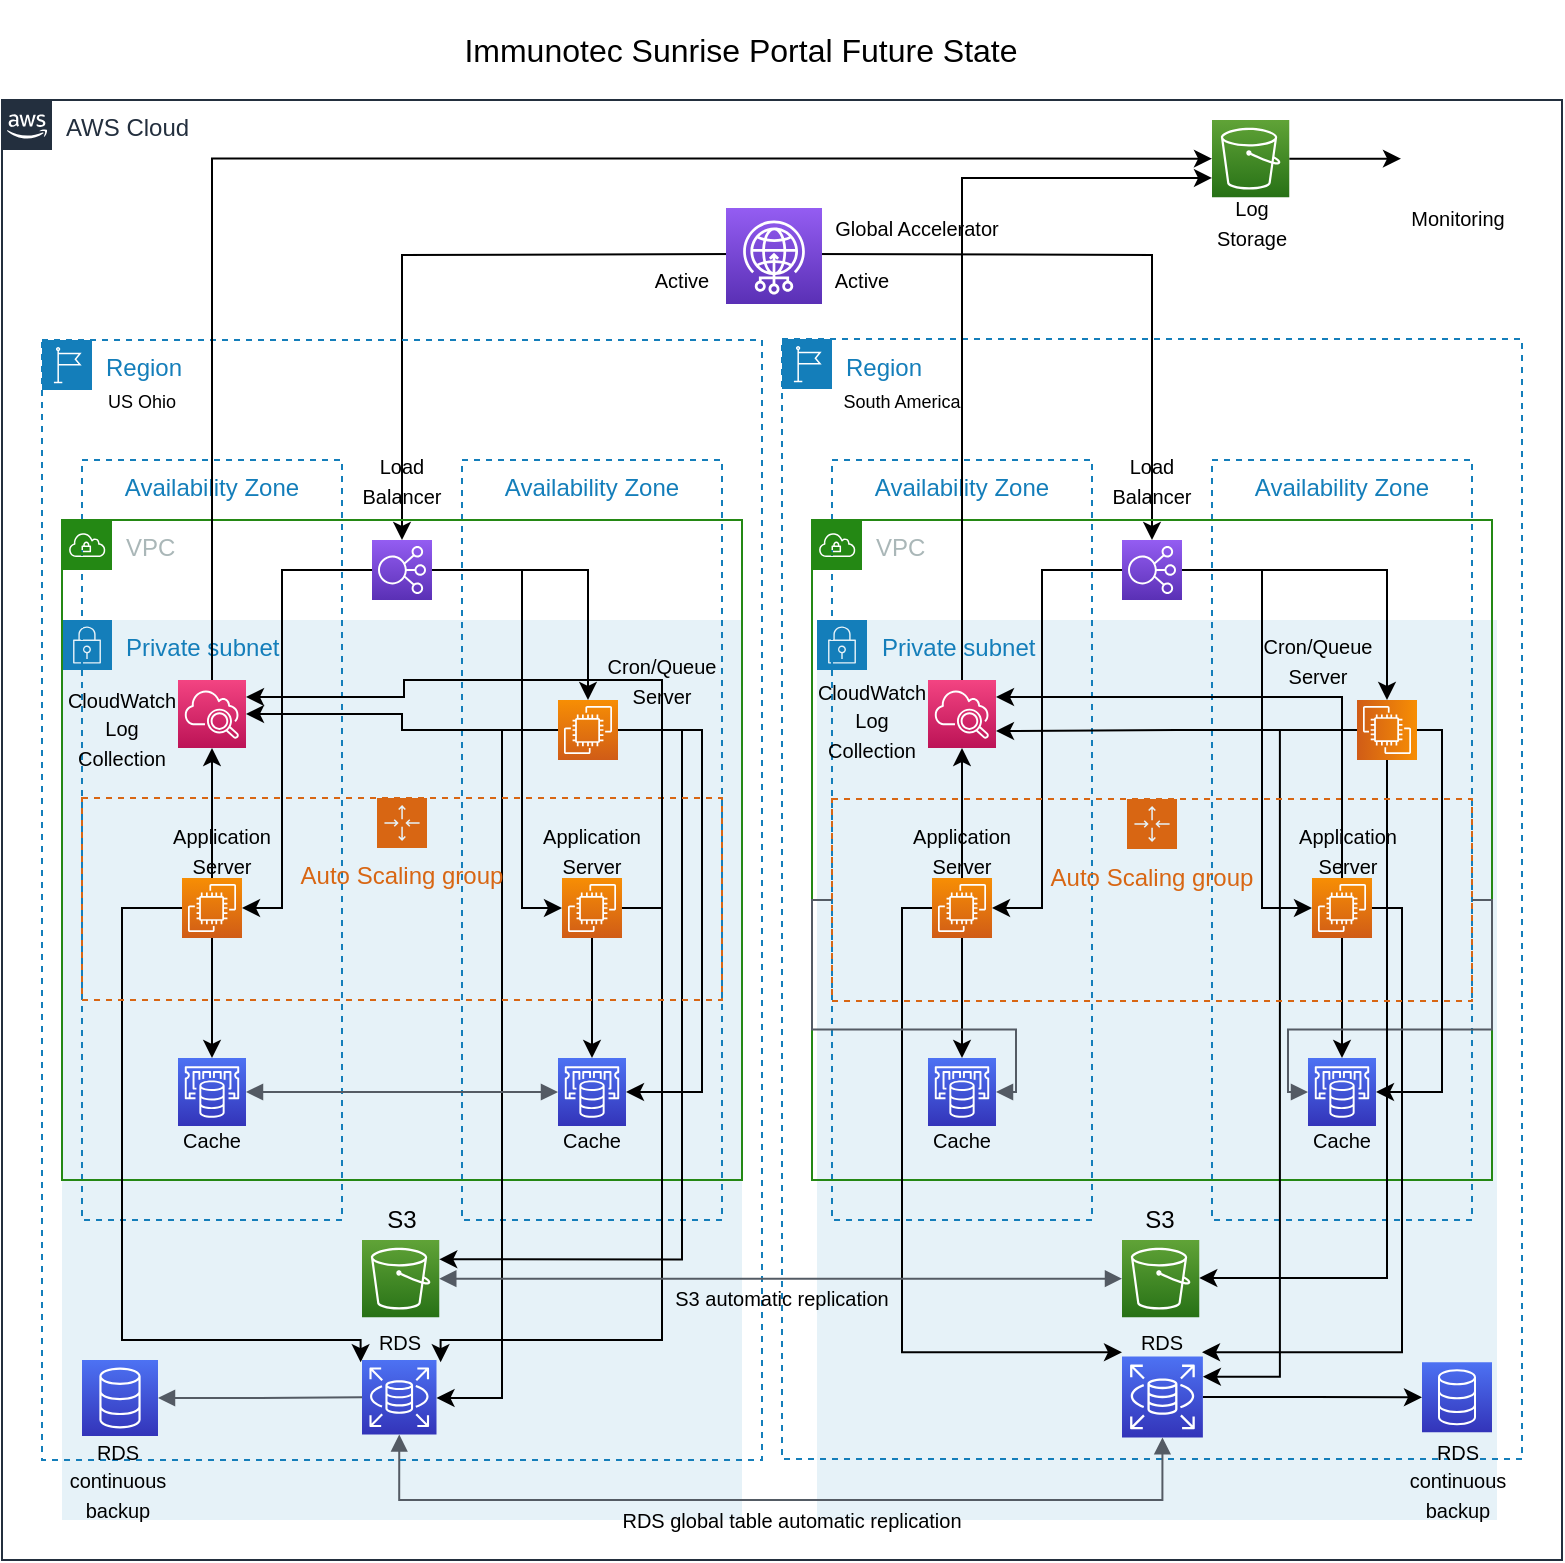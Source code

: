 <mxfile version="15.0.5" type="github">
  <diagram id="0lMpKW6lExl1kiAN6ab4" name="Page-1">
    <mxGraphModel dx="1088" dy="1745" grid="1" gridSize="10" guides="1" tooltips="1" connect="1" arrows="1" fold="1" page="1" pageScale="1" pageWidth="850" pageHeight="1100" math="0" shadow="0">
      <root>
        <mxCell id="0" />
        <mxCell id="1" parent="0" />
        <mxCell id="MDbZmY_eP8z4sH15JPfb-101" value="Private subnet" style="points=[[0,0],[0.25,0],[0.5,0],[0.75,0],[1,0],[1,0.25],[1,0.5],[1,0.75],[1,1],[0.75,1],[0.5,1],[0.25,1],[0,1],[0,0.75],[0,0.5],[0,0.25]];outlineConnect=0;gradientColor=none;html=1;whiteSpace=wrap;fontSize=12;fontStyle=0;shape=mxgraph.aws4.group;grIcon=mxgraph.aws4.group_security_group;grStroke=0;strokeColor=#147EBA;fillColor=#E6F2F8;verticalAlign=top;align=left;spacingLeft=30;fontColor=#147EBA;dashed=0;" vertex="1" parent="1">
          <mxGeometry x="447.5" y="290" width="340" height="450" as="geometry" />
        </mxCell>
        <mxCell id="MDbZmY_eP8z4sH15JPfb-100" value="Private subnet" style="points=[[0,0],[0.25,0],[0.5,0],[0.75,0],[1,0],[1,0.25],[1,0.5],[1,0.75],[1,1],[0.75,1],[0.5,1],[0.25,1],[0,1],[0,0.75],[0,0.5],[0,0.25]];outlineConnect=0;gradientColor=none;html=1;whiteSpace=wrap;fontSize=12;fontStyle=0;shape=mxgraph.aws4.group;grIcon=mxgraph.aws4.group_security_group;grStroke=0;strokeColor=#147EBA;fillColor=#E6F2F8;verticalAlign=top;align=left;spacingLeft=30;fontColor=#147EBA;dashed=0;" vertex="1" parent="1">
          <mxGeometry x="70" y="290" width="340" height="450" as="geometry" />
        </mxCell>
        <mxCell id="5LEhvXyDhk1l-74jcXIg-1" value="&lt;font style=&quot;font-size: 16px&quot;&gt;Immunotec Sunrise Portal Future State&lt;/font&gt;" style="text;html=1;strokeColor=none;fillColor=none;align=center;verticalAlign=middle;whiteSpace=wrap;rounded=0;" parent="1" vertex="1">
          <mxGeometry x="259.32" y="-20" width="301" height="50" as="geometry" />
        </mxCell>
        <mxCell id="5LEhvXyDhk1l-74jcXIg-2" value="AWS Cloud" style="points=[[0,0],[0.25,0],[0.5,0],[0.75,0],[1,0],[1,0.25],[1,0.5],[1,0.75],[1,1],[0.75,1],[0.5,1],[0.25,1],[0,1],[0,0.75],[0,0.5],[0,0.25]];outlineConnect=0;gradientColor=none;html=1;whiteSpace=wrap;fontSize=12;fontStyle=0;shape=mxgraph.aws4.group;grIcon=mxgraph.aws4.group_aws_cloud_alt;strokeColor=#232F3E;fillColor=none;verticalAlign=top;align=left;spacingLeft=30;fontColor=#232F3E;dashed=0;" parent="1" vertex="1">
          <mxGeometry x="40" y="30" width="780" height="730" as="geometry" />
        </mxCell>
        <mxCell id="MDbZmY_eP8z4sH15JPfb-77" style="edgeStyle=orthogonalEdgeStyle;rounded=0;orthogonalLoop=1;jettySize=auto;html=1;" edge="1" parent="1" target="MDbZmY_eP8z4sH15JPfb-14">
          <mxGeometry relative="1" as="geometry">
            <mxPoint x="408" y="107" as="sourcePoint" />
          </mxGeometry>
        </mxCell>
        <mxCell id="MDbZmY_eP8z4sH15JPfb-80" style="edgeStyle=orthogonalEdgeStyle;rounded=0;orthogonalLoop=1;jettySize=auto;html=1;" edge="1" parent="1" target="MDbZmY_eP8z4sH15JPfb-15">
          <mxGeometry relative="1" as="geometry">
            <mxPoint x="442" y="107" as="sourcePoint" />
          </mxGeometry>
        </mxCell>
        <mxCell id="5LEhvXyDhk1l-74jcXIg-5" value="Region" style="points=[[0,0],[0.25,0],[0.5,0],[0.75,0],[1,0],[1,0.25],[1,0.5],[1,0.75],[1,1],[0.75,1],[0.5,1],[0.25,1],[0,1],[0,0.75],[0,0.5],[0,0.25]];outlineConnect=0;gradientColor=none;html=1;whiteSpace=wrap;fontSize=12;fontStyle=0;shape=mxgraph.aws4.group;grIcon=mxgraph.aws4.group_region;strokeColor=#147EBA;fillColor=none;verticalAlign=top;align=left;spacingLeft=30;fontColor=#147EBA;dashed=1;" parent="1" vertex="1">
          <mxGeometry x="60" y="150" width="360" height="560" as="geometry" />
        </mxCell>
        <mxCell id="5LEhvXyDhk1l-74jcXIg-6" value="Region" style="points=[[0,0],[0.25,0],[0.5,0],[0.75,0],[1,0],[1,0.25],[1,0.5],[1,0.75],[1,1],[0.75,1],[0.5,1],[0.25,1],[0,1],[0,0.75],[0,0.5],[0,0.25]];outlineConnect=0;gradientColor=none;html=1;whiteSpace=wrap;fontSize=12;fontStyle=0;shape=mxgraph.aws4.group;grIcon=mxgraph.aws4.group_region;strokeColor=#147EBA;fillColor=none;verticalAlign=top;align=left;spacingLeft=30;fontColor=#147EBA;dashed=1;" parent="1" vertex="1">
          <mxGeometry x="430" y="149.5" width="370" height="560" as="geometry" />
        </mxCell>
        <mxCell id="5LEhvXyDhk1l-74jcXIg-7" value="&lt;font style=&quot;font-size: 9px&quot;&gt;US Ohio&lt;/font&gt;" style="text;html=1;strokeColor=none;fillColor=none;align=center;verticalAlign=middle;whiteSpace=wrap;rounded=0;" parent="1" vertex="1">
          <mxGeometry x="70" y="170" width="80" height="20" as="geometry" />
        </mxCell>
        <mxCell id="MDbZmY_eP8z4sH15JPfb-1" value="&lt;font style=&quot;font-size: 9px&quot;&gt;South America&lt;/font&gt;" style="text;html=1;strokeColor=none;fillColor=none;align=center;verticalAlign=middle;whiteSpace=wrap;rounded=0;" vertex="1" parent="1">
          <mxGeometry x="450" y="170" width="80" height="20" as="geometry" />
        </mxCell>
        <mxCell id="MDbZmY_eP8z4sH15JPfb-2" value="Availability Zone" style="fillColor=none;strokeColor=#147EBA;dashed=1;verticalAlign=top;fontStyle=0;fontColor=#147EBA;" vertex="1" parent="1">
          <mxGeometry x="80" y="210" width="130" height="380" as="geometry" />
        </mxCell>
        <mxCell id="MDbZmY_eP8z4sH15JPfb-3" value="Availability Zone" style="fillColor=none;strokeColor=#147EBA;dashed=1;verticalAlign=top;fontStyle=0;fontColor=#147EBA;" vertex="1" parent="1">
          <mxGeometry x="270" y="210" width="130" height="380" as="geometry" />
        </mxCell>
        <mxCell id="MDbZmY_eP8z4sH15JPfb-6" value="Availability Zone" style="fillColor=none;strokeColor=#147EBA;dashed=1;verticalAlign=top;fontStyle=0;fontColor=#147EBA;" vertex="1" parent="1">
          <mxGeometry x="455" y="210" width="130" height="380" as="geometry" />
        </mxCell>
        <mxCell id="MDbZmY_eP8z4sH15JPfb-7" value="Availability Zone" style="fillColor=none;strokeColor=#147EBA;dashed=1;verticalAlign=top;fontStyle=0;fontColor=#147EBA;" vertex="1" parent="1">
          <mxGeometry x="645" y="210" width="130" height="380" as="geometry" />
        </mxCell>
        <mxCell id="MDbZmY_eP8z4sH15JPfb-12" value="VPC" style="points=[[0,0],[0.25,0],[0.5,0],[0.75,0],[1,0],[1,0.25],[1,0.5],[1,0.75],[1,1],[0.75,1],[0.5,1],[0.25,1],[0,1],[0,0.75],[0,0.5],[0,0.25]];outlineConnect=0;gradientColor=none;html=1;whiteSpace=wrap;fontSize=12;fontStyle=0;shape=mxgraph.aws4.group;grIcon=mxgraph.aws4.group_vpc;strokeColor=#248814;fillColor=none;verticalAlign=top;align=left;spacingLeft=30;fontColor=#AAB7B8;dashed=0;" vertex="1" parent="1">
          <mxGeometry x="70" y="240" width="340" height="330" as="geometry" />
        </mxCell>
        <mxCell id="MDbZmY_eP8z4sH15JPfb-13" value="VPC" style="points=[[0,0],[0.25,0],[0.5,0],[0.75,0],[1,0],[1,0.25],[1,0.5],[1,0.75],[1,1],[0.75,1],[0.5,1],[0.25,1],[0,1],[0,0.75],[0,0.5],[0,0.25]];outlineConnect=0;gradientColor=none;html=1;whiteSpace=wrap;fontSize=12;fontStyle=0;shape=mxgraph.aws4.group;grIcon=mxgraph.aws4.group_vpc;strokeColor=#248814;fillColor=none;verticalAlign=top;align=left;spacingLeft=30;fontColor=#AAB7B8;dashed=0;" vertex="1" parent="1">
          <mxGeometry x="445" y="240" width="340" height="330" as="geometry" />
        </mxCell>
        <mxCell id="MDbZmY_eP8z4sH15JPfb-73" style="edgeStyle=orthogonalEdgeStyle;rounded=0;orthogonalLoop=1;jettySize=auto;html=1;entryX=1;entryY=0.5;entryDx=0;entryDy=0;entryPerimeter=0;" edge="1" parent="1" source="MDbZmY_eP8z4sH15JPfb-14" target="MDbZmY_eP8z4sH15JPfb-17">
          <mxGeometry relative="1" as="geometry">
            <Array as="points">
              <mxPoint x="180" y="265" />
              <mxPoint x="180" y="434" />
            </Array>
          </mxGeometry>
        </mxCell>
        <mxCell id="MDbZmY_eP8z4sH15JPfb-75" style="edgeStyle=orthogonalEdgeStyle;rounded=0;orthogonalLoop=1;jettySize=auto;html=1;" edge="1" parent="1" source="MDbZmY_eP8z4sH15JPfb-14" target="MDbZmY_eP8z4sH15JPfb-16">
          <mxGeometry relative="1" as="geometry">
            <Array as="points">
              <mxPoint x="300" y="265" />
              <mxPoint x="300" y="434" />
            </Array>
          </mxGeometry>
        </mxCell>
        <mxCell id="MDbZmY_eP8z4sH15JPfb-76" style="edgeStyle=orthogonalEdgeStyle;rounded=0;orthogonalLoop=1;jettySize=auto;html=1;" edge="1" parent="1" source="MDbZmY_eP8z4sH15JPfb-14" target="MDbZmY_eP8z4sH15JPfb-32">
          <mxGeometry relative="1" as="geometry" />
        </mxCell>
        <mxCell id="MDbZmY_eP8z4sH15JPfb-14" value="" style="points=[[0,0,0],[0.25,0,0],[0.5,0,0],[0.75,0,0],[1,0,0],[0,1,0],[0.25,1,0],[0.5,1,0],[0.75,1,0],[1,1,0],[0,0.25,0],[0,0.5,0],[0,0.75,0],[1,0.25,0],[1,0.5,0],[1,0.75,0]];outlineConnect=0;fontColor=#232F3E;gradientColor=#945DF2;gradientDirection=north;fillColor=#5A30B5;strokeColor=#ffffff;dashed=0;verticalLabelPosition=bottom;verticalAlign=top;align=center;html=1;fontSize=12;fontStyle=0;aspect=fixed;shape=mxgraph.aws4.resourceIcon;resIcon=mxgraph.aws4.elastic_load_balancing;" vertex="1" parent="1">
          <mxGeometry x="225" y="250" width="30" height="30" as="geometry" />
        </mxCell>
        <mxCell id="MDbZmY_eP8z4sH15JPfb-81" style="edgeStyle=orthogonalEdgeStyle;rounded=0;orthogonalLoop=1;jettySize=auto;html=1;" edge="1" parent="1" source="MDbZmY_eP8z4sH15JPfb-15" target="MDbZmY_eP8z4sH15JPfb-18">
          <mxGeometry relative="1" as="geometry">
            <Array as="points">
              <mxPoint x="560" y="265" />
              <mxPoint x="560" y="434" />
            </Array>
          </mxGeometry>
        </mxCell>
        <mxCell id="MDbZmY_eP8z4sH15JPfb-82" style="edgeStyle=orthogonalEdgeStyle;rounded=0;orthogonalLoop=1;jettySize=auto;html=1;" edge="1" parent="1" source="MDbZmY_eP8z4sH15JPfb-15" target="MDbZmY_eP8z4sH15JPfb-19">
          <mxGeometry relative="1" as="geometry">
            <Array as="points">
              <mxPoint x="670" y="265" />
              <mxPoint x="670" y="434" />
            </Array>
          </mxGeometry>
        </mxCell>
        <mxCell id="MDbZmY_eP8z4sH15JPfb-103" style="edgeStyle=orthogonalEdgeStyle;rounded=0;orthogonalLoop=1;jettySize=auto;html=1;entryX=0;entryY=0.5;entryDx=0;entryDy=0;entryPerimeter=0;" edge="1" parent="1" source="MDbZmY_eP8z4sH15JPfb-15" target="MDbZmY_eP8z4sH15JPfb-94">
          <mxGeometry relative="1" as="geometry" />
        </mxCell>
        <mxCell id="MDbZmY_eP8z4sH15JPfb-15" value="" style="points=[[0,0,0],[0.25,0,0],[0.5,0,0],[0.75,0,0],[1,0,0],[0,1,0],[0.25,1,0],[0.5,1,0],[0.75,1,0],[1,1,0],[0,0.25,0],[0,0.5,0],[0,0.75,0],[1,0.25,0],[1,0.5,0],[1,0.75,0]];outlineConnect=0;fontColor=#232F3E;gradientColor=#945DF2;gradientDirection=north;fillColor=#5A30B5;strokeColor=#ffffff;dashed=0;verticalLabelPosition=bottom;verticalAlign=top;align=center;html=1;fontSize=12;fontStyle=0;aspect=fixed;shape=mxgraph.aws4.resourceIcon;resIcon=mxgraph.aws4.elastic_load_balancing;" vertex="1" parent="1">
          <mxGeometry x="600" y="250" width="30" height="30" as="geometry" />
        </mxCell>
        <mxCell id="MDbZmY_eP8z4sH15JPfb-59" style="edgeStyle=orthogonalEdgeStyle;rounded=0;orthogonalLoop=1;jettySize=auto;html=1;entryX=0.5;entryY=0;entryDx=0;entryDy=0;entryPerimeter=0;" edge="1" parent="1" source="MDbZmY_eP8z4sH15JPfb-16" target="MDbZmY_eP8z4sH15JPfb-23">
          <mxGeometry relative="1" as="geometry" />
        </mxCell>
        <mxCell id="MDbZmY_eP8z4sH15JPfb-64" style="edgeStyle=orthogonalEdgeStyle;rounded=0;orthogonalLoop=1;jettySize=auto;html=1;entryX=1;entryY=1;entryDx=0;entryDy=0;" edge="1" parent="1" source="MDbZmY_eP8z4sH15JPfb-16" target="MDbZmY_eP8z4sH15JPfb-42">
          <mxGeometry relative="1" as="geometry">
            <Array as="points">
              <mxPoint x="370" y="434" />
              <mxPoint x="370" y="650" />
              <mxPoint x="259" y="650" />
            </Array>
          </mxGeometry>
        </mxCell>
        <mxCell id="MDbZmY_eP8z4sH15JPfb-58" style="edgeStyle=orthogonalEdgeStyle;rounded=0;orthogonalLoop=1;jettySize=auto;html=1;entryX=0.5;entryY=0;entryDx=0;entryDy=0;entryPerimeter=0;" edge="1" parent="1" source="MDbZmY_eP8z4sH15JPfb-17" target="MDbZmY_eP8z4sH15JPfb-22">
          <mxGeometry relative="1" as="geometry" />
        </mxCell>
        <mxCell id="MDbZmY_eP8z4sH15JPfb-63" style="edgeStyle=orthogonalEdgeStyle;rounded=0;orthogonalLoop=1;jettySize=auto;html=1;entryX=0;entryY=1;entryDx=0;entryDy=0;" edge="1" parent="1" source="MDbZmY_eP8z4sH15JPfb-17" target="MDbZmY_eP8z4sH15JPfb-42">
          <mxGeometry relative="1" as="geometry">
            <Array as="points">
              <mxPoint x="100" y="434" />
              <mxPoint x="100" y="650" />
              <mxPoint x="219" y="650" />
            </Array>
          </mxGeometry>
        </mxCell>
        <mxCell id="MDbZmY_eP8z4sH15JPfb-60" style="edgeStyle=orthogonalEdgeStyle;rounded=0;orthogonalLoop=1;jettySize=auto;html=1;entryX=0.5;entryY=0;entryDx=0;entryDy=0;entryPerimeter=0;" edge="1" parent="1" source="MDbZmY_eP8z4sH15JPfb-18" target="MDbZmY_eP8z4sH15JPfb-24">
          <mxGeometry relative="1" as="geometry" />
        </mxCell>
        <mxCell id="MDbZmY_eP8z4sH15JPfb-65" style="edgeStyle=orthogonalEdgeStyle;rounded=0;orthogonalLoop=1;jettySize=auto;html=1;entryX=0;entryY=0.75;entryDx=0;entryDy=0;" edge="1" parent="1" source="MDbZmY_eP8z4sH15JPfb-18" target="MDbZmY_eP8z4sH15JPfb-43">
          <mxGeometry relative="1" as="geometry">
            <Array as="points">
              <mxPoint x="490" y="434" />
              <mxPoint x="490" y="656" />
            </Array>
          </mxGeometry>
        </mxCell>
        <mxCell id="MDbZmY_eP8z4sH15JPfb-62" style="edgeStyle=orthogonalEdgeStyle;rounded=0;orthogonalLoop=1;jettySize=auto;html=1;" edge="1" parent="1" source="MDbZmY_eP8z4sH15JPfb-19" target="MDbZmY_eP8z4sH15JPfb-25">
          <mxGeometry relative="1" as="geometry" />
        </mxCell>
        <mxCell id="MDbZmY_eP8z4sH15JPfb-66" style="edgeStyle=orthogonalEdgeStyle;rounded=0;orthogonalLoop=1;jettySize=auto;html=1;entryX=1;entryY=0.75;entryDx=0;entryDy=0;" edge="1" parent="1" source="MDbZmY_eP8z4sH15JPfb-19" target="MDbZmY_eP8z4sH15JPfb-43">
          <mxGeometry relative="1" as="geometry">
            <Array as="points">
              <mxPoint x="740" y="434" />
              <mxPoint x="740" y="656" />
            </Array>
          </mxGeometry>
        </mxCell>
        <mxCell id="MDbZmY_eP8z4sH15JPfb-20" value="" style="points=[[0,0,0],[0.25,0,0],[0.5,0,0],[0.75,0,0],[1,0,0],[0,1,0],[0.25,1,0],[0.5,1,0],[0.75,1,0],[1,1,0],[0,0.25,0],[0,0.5,0],[0,0.75,0],[1,0.25,0],[1,0.5,0],[1,0.75,0]];outlineConnect=0;fontColor=#232F3E;gradientColor=#4D72F3;gradientDirection=north;fillColor=#3334B9;strokeColor=#ffffff;dashed=0;verticalLabelPosition=bottom;verticalAlign=top;align=center;html=1;fontSize=12;fontStyle=0;aspect=fixed;shape=mxgraph.aws4.resourceIcon;resIcon=mxgraph.aws4.rds;" vertex="1" parent="1">
          <mxGeometry x="220" y="660" width="37.25" height="37.25" as="geometry" />
        </mxCell>
        <mxCell id="MDbZmY_eP8z4sH15JPfb-38" style="edgeStyle=orthogonalEdgeStyle;rounded=0;orthogonalLoop=1;jettySize=auto;html=1;entryX=0;entryY=0.5;entryDx=0;entryDy=0;entryPerimeter=0;" edge="1" parent="1" source="MDbZmY_eP8z4sH15JPfb-21" target="MDbZmY_eP8z4sH15JPfb-27">
          <mxGeometry relative="1" as="geometry" />
        </mxCell>
        <mxCell id="MDbZmY_eP8z4sH15JPfb-21" value="" style="points=[[0,0,0],[0.25,0,0],[0.5,0,0],[0.75,0,0],[1,0,0],[0,1,0],[0.25,1,0],[0.5,1,0],[0.75,1,0],[1,1,0],[0,0.25,0],[0,0.5,0],[0,0.75,0],[1,0.25,0],[1,0.5,0],[1,0.75,0]];outlineConnect=0;fontColor=#232F3E;gradientColor=#4D72F3;gradientDirection=north;fillColor=#3334B9;strokeColor=#ffffff;dashed=0;verticalLabelPosition=bottom;verticalAlign=top;align=center;html=1;fontSize=12;fontStyle=0;aspect=fixed;shape=mxgraph.aws4.resourceIcon;resIcon=mxgraph.aws4.rds;" vertex="1" parent="1">
          <mxGeometry x="600" y="658.25" width="40.44" height="40.44" as="geometry" />
        </mxCell>
        <mxCell id="MDbZmY_eP8z4sH15JPfb-22" value="" style="points=[[0,0,0],[0.25,0,0],[0.5,0,0],[0.75,0,0],[1,0,0],[0,1,0],[0.25,1,0],[0.5,1,0],[0.75,1,0],[1,1,0],[0,0.25,0],[0,0.5,0],[0,0.75,0],[1,0.25,0],[1,0.5,0],[1,0.75,0]];outlineConnect=0;fontColor=#232F3E;gradientColor=#4D72F3;gradientDirection=north;fillColor=#3334B9;strokeColor=#ffffff;dashed=0;verticalLabelPosition=bottom;verticalAlign=top;align=center;html=1;fontSize=12;fontStyle=0;aspect=fixed;shape=mxgraph.aws4.resourceIcon;resIcon=mxgraph.aws4.elasticache;" vertex="1" parent="1">
          <mxGeometry x="128" y="509" width="34" height="34" as="geometry" />
        </mxCell>
        <mxCell id="MDbZmY_eP8z4sH15JPfb-23" value="" style="points=[[0,0,0],[0.25,0,0],[0.5,0,0],[0.75,0,0],[1,0,0],[0,1,0],[0.25,1,0],[0.5,1,0],[0.75,1,0],[1,1,0],[0,0.25,0],[0,0.5,0],[0,0.75,0],[1,0.25,0],[1,0.5,0],[1,0.75,0]];outlineConnect=0;fontColor=#232F3E;gradientColor=#4D72F3;gradientDirection=north;fillColor=#3334B9;strokeColor=#ffffff;dashed=0;verticalLabelPosition=bottom;verticalAlign=top;align=center;html=1;fontSize=12;fontStyle=0;aspect=fixed;shape=mxgraph.aws4.resourceIcon;resIcon=mxgraph.aws4.elasticache;" vertex="1" parent="1">
          <mxGeometry x="318" y="509" width="34" height="34" as="geometry" />
        </mxCell>
        <mxCell id="MDbZmY_eP8z4sH15JPfb-24" value="" style="points=[[0,0,0],[0.25,0,0],[0.5,0,0],[0.75,0,0],[1,0,0],[0,1,0],[0.25,1,0],[0.5,1,0],[0.75,1,0],[1,1,0],[0,0.25,0],[0,0.5,0],[0,0.75,0],[1,0.25,0],[1,0.5,0],[1,0.75,0]];outlineConnect=0;fontColor=#232F3E;gradientColor=#4D72F3;gradientDirection=north;fillColor=#3334B9;strokeColor=#ffffff;dashed=0;verticalLabelPosition=bottom;verticalAlign=top;align=center;html=1;fontSize=12;fontStyle=0;aspect=fixed;shape=mxgraph.aws4.resourceIcon;resIcon=mxgraph.aws4.elasticache;" vertex="1" parent="1">
          <mxGeometry x="503" y="509" width="34" height="34" as="geometry" />
        </mxCell>
        <mxCell id="MDbZmY_eP8z4sH15JPfb-25" value="" style="points=[[0,0,0],[0.25,0,0],[0.5,0,0],[0.75,0,0],[1,0,0],[0,1,0],[0.25,1,0],[0.5,1,0],[0.75,1,0],[1,1,0],[0,0.25,0],[0,0.5,0],[0,0.75,0],[1,0.25,0],[1,0.5,0],[1,0.75,0]];outlineConnect=0;fontColor=#232F3E;gradientColor=#4D72F3;gradientDirection=north;fillColor=#3334B9;strokeColor=#ffffff;dashed=0;verticalLabelPosition=bottom;verticalAlign=top;align=center;html=1;fontSize=12;fontStyle=0;aspect=fixed;shape=mxgraph.aws4.resourceIcon;resIcon=mxgraph.aws4.elasticache;" vertex="1" parent="1">
          <mxGeometry x="693" y="509" width="34" height="34" as="geometry" />
        </mxCell>
        <mxCell id="MDbZmY_eP8z4sH15JPfb-26" value="" style="points=[[0,0,0],[0.25,0,0],[0.5,0,0],[0.75,0,0],[1,0,0],[0,1,0],[0.25,1,0],[0.5,1,0],[0.75,1,0],[1,1,0],[0,0.25,0],[0,0.5,0],[0,0.75,0],[1,0.25,0],[1,0.5,0],[1,0.75,0]];outlineConnect=0;fontColor=#232F3E;gradientColor=#4D72F3;gradientDirection=north;fillColor=#3334B9;strokeColor=#ffffff;dashed=0;verticalLabelPosition=bottom;verticalAlign=top;align=center;html=1;fontSize=12;fontStyle=0;aspect=fixed;shape=mxgraph.aws4.resourceIcon;resIcon=mxgraph.aws4.database;" vertex="1" parent="1">
          <mxGeometry x="80" y="660" width="38" height="38" as="geometry" />
        </mxCell>
        <mxCell id="MDbZmY_eP8z4sH15JPfb-27" value="" style="points=[[0,0,0],[0.25,0,0],[0.5,0,0],[0.75,0,0],[1,0,0],[0,1,0],[0.25,1,0],[0.5,1,0],[0.75,1,0],[1,1,0],[0,0.25,0],[0,0.5,0],[0,0.75,0],[1,0.25,0],[1,0.5,0],[1,0.75,0]];outlineConnect=0;fontColor=#232F3E;gradientColor=#4D72F3;gradientDirection=north;fillColor=#3334B9;strokeColor=#ffffff;dashed=0;verticalLabelPosition=bottom;verticalAlign=top;align=center;html=1;fontSize=12;fontStyle=0;aspect=fixed;shape=mxgraph.aws4.resourceIcon;resIcon=mxgraph.aws4.database;" vertex="1" parent="1">
          <mxGeometry x="750" y="661.12" width="35" height="35" as="geometry" />
        </mxCell>
        <mxCell id="MDbZmY_eP8z4sH15JPfb-28" value="" style="points=[[0,0,0],[0.25,0,0],[0.5,0,0],[0.75,0,0],[1,0,0],[0,1,0],[0.25,1,0],[0.5,1,0],[0.75,1,0],[1,1,0],[0,0.25,0],[0,0.5,0],[0,0.75,0],[1,0.25,0],[1,0.5,0],[1,0.75,0]];outlineConnect=0;fontColor=#232F3E;gradientColor=#60A337;gradientDirection=north;fillColor=#277116;strokeColor=#ffffff;dashed=0;verticalLabelPosition=bottom;verticalAlign=top;align=center;html=1;fontSize=12;fontStyle=0;aspect=fixed;shape=mxgraph.aws4.resourceIcon;resIcon=mxgraph.aws4.s3;" vertex="1" parent="1">
          <mxGeometry x="220" y="600" width="38.63" height="38.63" as="geometry" />
        </mxCell>
        <mxCell id="MDbZmY_eP8z4sH15JPfb-31" value="" style="points=[[0,0,0],[0.25,0,0],[0.5,0,0],[0.75,0,0],[1,0,0],[0,1,0],[0.25,1,0],[0.5,1,0],[0.75,1,0],[1,1,0],[0,0.25,0],[0,0.5,0],[0,0.75,0],[1,0.25,0],[1,0.5,0],[1,0.75,0]];outlineConnect=0;fontColor=#232F3E;gradientColor=#60A337;gradientDirection=north;fillColor=#277116;strokeColor=#ffffff;dashed=0;verticalLabelPosition=bottom;verticalAlign=top;align=center;html=1;fontSize=12;fontStyle=0;aspect=fixed;shape=mxgraph.aws4.resourceIcon;resIcon=mxgraph.aws4.s3;" vertex="1" parent="1">
          <mxGeometry x="600" y="600" width="38.63" height="38.63" as="geometry" />
        </mxCell>
        <mxCell id="MDbZmY_eP8z4sH15JPfb-67" style="edgeStyle=orthogonalEdgeStyle;rounded=0;orthogonalLoop=1;jettySize=auto;html=1;exitX=1;exitY=0.5;exitDx=0;exitDy=0;exitPerimeter=0;entryX=1;entryY=0.25;entryDx=0;entryDy=0;entryPerimeter=0;" edge="1" parent="1" source="MDbZmY_eP8z4sH15JPfb-32" target="MDbZmY_eP8z4sH15JPfb-28">
          <mxGeometry relative="1" as="geometry">
            <Array as="points">
              <mxPoint x="380" y="345" />
              <mxPoint x="380" y="610" />
            </Array>
          </mxGeometry>
        </mxCell>
        <mxCell id="MDbZmY_eP8z4sH15JPfb-68" style="edgeStyle=orthogonalEdgeStyle;rounded=0;orthogonalLoop=1;jettySize=auto;html=1;" edge="1" parent="1" source="MDbZmY_eP8z4sH15JPfb-32" target="MDbZmY_eP8z4sH15JPfb-20">
          <mxGeometry relative="1" as="geometry">
            <Array as="points">
              <mxPoint x="290" y="345" />
              <mxPoint x="290" y="679" />
            </Array>
          </mxGeometry>
        </mxCell>
        <mxCell id="MDbZmY_eP8z4sH15JPfb-69" style="edgeStyle=orthogonalEdgeStyle;rounded=0;orthogonalLoop=1;jettySize=auto;html=1;" edge="1" parent="1" source="MDbZmY_eP8z4sH15JPfb-32" target="MDbZmY_eP8z4sH15JPfb-23">
          <mxGeometry relative="1" as="geometry">
            <Array as="points">
              <mxPoint x="390" y="345" />
              <mxPoint x="390" y="526" />
            </Array>
          </mxGeometry>
        </mxCell>
        <mxCell id="MDbZmY_eP8z4sH15JPfb-118" style="edgeStyle=orthogonalEdgeStyle;rounded=0;orthogonalLoop=1;jettySize=auto;html=1;entryX=1;entryY=0.5;entryDx=0;entryDy=0;entryPerimeter=0;" edge="1" parent="1" source="MDbZmY_eP8z4sH15JPfb-32" target="MDbZmY_eP8z4sH15JPfb-109">
          <mxGeometry relative="1" as="geometry" />
        </mxCell>
        <mxCell id="MDbZmY_eP8z4sH15JPfb-32" value="" style="points=[[0,0,0],[0.25,0,0],[0.5,0,0],[0.75,0,0],[1,0,0],[0,1,0],[0.25,1,0],[0.5,1,0],[0.75,1,0],[1,1,0],[0,0.25,0],[0,0.5,0],[0,0.75,0],[1,0.25,0],[1,0.5,0],[1,0.75,0]];outlineConnect=0;fontColor=#232F3E;gradientColor=#F78E04;gradientDirection=north;fillColor=#D05C17;strokeColor=#ffffff;dashed=0;verticalLabelPosition=bottom;verticalAlign=top;align=center;html=1;fontSize=12;fontStyle=0;aspect=fixed;shape=mxgraph.aws4.resourceIcon;resIcon=mxgraph.aws4.ec2;" vertex="1" parent="1">
          <mxGeometry x="318" y="330" width="30" height="30" as="geometry" />
        </mxCell>
        <mxCell id="MDbZmY_eP8z4sH15JPfb-33" value="" style="edgeStyle=orthogonalEdgeStyle;html=1;endArrow=block;elbow=vertical;startArrow=block;startFill=1;endFill=1;strokeColor=#545B64;rounded=0;exitX=0.5;exitY=1;exitDx=0;exitDy=0;exitPerimeter=0;entryX=0.5;entryY=1;entryDx=0;entryDy=0;entryPerimeter=0;" edge="1" parent="1" source="MDbZmY_eP8z4sH15JPfb-20" target="MDbZmY_eP8z4sH15JPfb-21">
          <mxGeometry width="100" relative="1" as="geometry">
            <mxPoint x="375" y="728" as="sourcePoint" />
            <mxPoint x="430" y="728" as="targetPoint" />
            <Array as="points">
              <mxPoint x="239" y="730" />
              <mxPoint x="620" y="730" />
            </Array>
          </mxGeometry>
        </mxCell>
        <mxCell id="MDbZmY_eP8z4sH15JPfb-34" value="&lt;font style=&quot;font-size: 10px&quot;&gt;RDS global table automatic replication&lt;/font&gt;" style="text;html=1;strokeColor=none;fillColor=none;align=center;verticalAlign=middle;whiteSpace=wrap;rounded=0;" vertex="1" parent="1">
          <mxGeometry x="330" y="730" width="210" height="20" as="geometry" />
        </mxCell>
        <mxCell id="MDbZmY_eP8z4sH15JPfb-35" value="" style="edgeStyle=orthogonalEdgeStyle;html=1;endArrow=none;elbow=vertical;startArrow=block;startFill=1;strokeColor=#545B64;rounded=0;entryX=0;entryY=0.5;entryDx=0;entryDy=0;entryPerimeter=0;exitX=1;exitY=0.5;exitDx=0;exitDy=0;exitPerimeter=0;" edge="1" parent="1" source="MDbZmY_eP8z4sH15JPfb-26" target="MDbZmY_eP8z4sH15JPfb-20">
          <mxGeometry width="100" relative="1" as="geometry">
            <mxPoint x="390" y="400" as="sourcePoint" />
            <mxPoint x="490" y="400" as="targetPoint" />
          </mxGeometry>
        </mxCell>
        <mxCell id="MDbZmY_eP8z4sH15JPfb-40" value="" style="edgeStyle=orthogonalEdgeStyle;html=1;endArrow=block;elbow=vertical;startArrow=block;startFill=1;endFill=1;strokeColor=#545B64;rounded=0;exitX=1;exitY=0.5;exitDx=0;exitDy=0;exitPerimeter=0;entryX=0;entryY=0.5;entryDx=0;entryDy=0;entryPerimeter=0;" edge="1" parent="1" source="MDbZmY_eP8z4sH15JPfb-28" target="MDbZmY_eP8z4sH15JPfb-31">
          <mxGeometry width="100" relative="1" as="geometry">
            <mxPoint x="380" y="400" as="sourcePoint" />
            <mxPoint x="480" y="400" as="targetPoint" />
          </mxGeometry>
        </mxCell>
        <mxCell id="MDbZmY_eP8z4sH15JPfb-41" value="&lt;font style=&quot;font-size: 10px&quot;&gt;S3 automatic replication&lt;/font&gt;" style="text;html=1;strokeColor=none;fillColor=none;align=center;verticalAlign=middle;whiteSpace=wrap;rounded=0;" vertex="1" parent="1">
          <mxGeometry x="330" y="618.63" width="200" height="20" as="geometry" />
        </mxCell>
        <mxCell id="MDbZmY_eP8z4sH15JPfb-42" value="&lt;font style=&quot;font-size: 10px&quot;&gt;RDS&lt;/font&gt;" style="text;html=1;strokeColor=none;fillColor=none;align=center;verticalAlign=middle;whiteSpace=wrap;rounded=0;" vertex="1" parent="1">
          <mxGeometry x="219.32" y="641.12" width="40" height="20" as="geometry" />
        </mxCell>
        <mxCell id="MDbZmY_eP8z4sH15JPfb-43" value="&lt;font style=&quot;font-size: 10px&quot;&gt;RDS&lt;/font&gt;" style="text;html=1;strokeColor=none;fillColor=none;align=center;verticalAlign=middle;whiteSpace=wrap;rounded=0;" vertex="1" parent="1">
          <mxGeometry x="600" y="641.12" width="40" height="20" as="geometry" />
        </mxCell>
        <mxCell id="MDbZmY_eP8z4sH15JPfb-44" value="S3" style="text;html=1;strokeColor=none;fillColor=none;align=center;verticalAlign=middle;whiteSpace=wrap;rounded=0;" vertex="1" parent="1">
          <mxGeometry x="220" y="580" width="40" height="20" as="geometry" />
        </mxCell>
        <mxCell id="MDbZmY_eP8z4sH15JPfb-45" value="S3" style="text;html=1;strokeColor=none;fillColor=none;align=center;verticalAlign=middle;whiteSpace=wrap;rounded=0;" vertex="1" parent="1">
          <mxGeometry x="598.63" y="580" width="40" height="20" as="geometry" />
        </mxCell>
        <mxCell id="MDbZmY_eP8z4sH15JPfb-46" value="&lt;font style=&quot;font-size: 10px&quot;&gt;RDS continuous backup&lt;/font&gt;" style="text;html=1;strokeColor=none;fillColor=none;align=center;verticalAlign=middle;whiteSpace=wrap;rounded=0;" vertex="1" parent="1">
          <mxGeometry x="78" y="710" width="40" height="20" as="geometry" />
        </mxCell>
        <mxCell id="MDbZmY_eP8z4sH15JPfb-47" value="&lt;font style=&quot;font-size: 10px&quot;&gt;RDS continuous backup&lt;/font&gt;" style="text;html=1;strokeColor=none;fillColor=none;align=center;verticalAlign=middle;whiteSpace=wrap;rounded=0;" vertex="1" parent="1">
          <mxGeometry x="747.5" y="710" width="40" height="20" as="geometry" />
        </mxCell>
        <mxCell id="MDbZmY_eP8z4sH15JPfb-49" value="&lt;font style=&quot;font-size: 10px&quot;&gt;Cache&lt;/font&gt;" style="text;html=1;strokeColor=none;fillColor=none;align=center;verticalAlign=middle;whiteSpace=wrap;rounded=0;" vertex="1" parent="1">
          <mxGeometry x="125" y="540" width="40" height="20" as="geometry" />
        </mxCell>
        <mxCell id="MDbZmY_eP8z4sH15JPfb-50" value="&lt;font style=&quot;font-size: 10px&quot;&gt;Cache&lt;/font&gt;" style="text;html=1;strokeColor=none;fillColor=none;align=center;verticalAlign=middle;whiteSpace=wrap;rounded=0;" vertex="1" parent="1">
          <mxGeometry x="690" y="540" width="40" height="20" as="geometry" />
        </mxCell>
        <mxCell id="MDbZmY_eP8z4sH15JPfb-51" value="&lt;font style=&quot;font-size: 10px&quot;&gt;Cache&lt;/font&gt;" style="text;html=1;strokeColor=none;fillColor=none;align=center;verticalAlign=middle;whiteSpace=wrap;rounded=0;" vertex="1" parent="1">
          <mxGeometry x="500" y="540" width="40" height="20" as="geometry" />
        </mxCell>
        <mxCell id="MDbZmY_eP8z4sH15JPfb-52" value="&lt;font style=&quot;font-size: 10px&quot;&gt;Cache&lt;/font&gt;" style="text;html=1;strokeColor=none;fillColor=none;align=center;verticalAlign=middle;whiteSpace=wrap;rounded=0;" vertex="1" parent="1">
          <mxGeometry x="315" y="540" width="40" height="20" as="geometry" />
        </mxCell>
        <mxCell id="MDbZmY_eP8z4sH15JPfb-53" value="" style="edgeStyle=orthogonalEdgeStyle;html=1;endArrow=block;elbow=vertical;startArrow=block;startFill=1;endFill=1;strokeColor=#545B64;rounded=0;exitX=1;exitY=0.5;exitDx=0;exitDy=0;exitPerimeter=0;entryX=0;entryY=0.5;entryDx=0;entryDy=0;entryPerimeter=0;" edge="1" parent="1" source="MDbZmY_eP8z4sH15JPfb-22" target="MDbZmY_eP8z4sH15JPfb-23">
          <mxGeometry width="100" relative="1" as="geometry">
            <mxPoint x="176" y="477" as="sourcePoint" />
            <mxPoint x="276" y="477" as="targetPoint" />
          </mxGeometry>
        </mxCell>
        <mxCell id="MDbZmY_eP8z4sH15JPfb-54" value="" style="edgeStyle=orthogonalEdgeStyle;html=1;endArrow=block;elbow=vertical;startArrow=none;startFill=1;endFill=1;strokeColor=#545B64;rounded=0;exitX=1;exitY=0.5;exitDx=0;exitDy=0;exitPerimeter=0;entryX=0;entryY=0.5;entryDx=0;entryDy=0;entryPerimeter=0;" edge="1" parent="1" source="MDbZmY_eP8z4sH15JPfb-92" target="MDbZmY_eP8z4sH15JPfb-25">
          <mxGeometry width="100" relative="1" as="geometry">
            <mxPoint x="172" y="536" as="sourcePoint" />
            <mxPoint x="328" y="536" as="targetPoint" />
          </mxGeometry>
        </mxCell>
        <mxCell id="MDbZmY_eP8z4sH15JPfb-70" value="&lt;span style=&quot;font-size: 10px&quot;&gt;Load Balancer&lt;/span&gt;" style="text;html=1;strokeColor=none;fillColor=none;align=center;verticalAlign=middle;whiteSpace=wrap;rounded=0;" vertex="1" parent="1">
          <mxGeometry x="220" y="210" width="40" height="20" as="geometry" />
        </mxCell>
        <mxCell id="MDbZmY_eP8z4sH15JPfb-71" value="&lt;span style=&quot;font-size: 10px&quot;&gt;Load Balancer&lt;/span&gt;" style="text;html=1;strokeColor=none;fillColor=none;align=center;verticalAlign=middle;whiteSpace=wrap;rounded=0;" vertex="1" parent="1">
          <mxGeometry x="595" y="210" width="40" height="20" as="geometry" />
        </mxCell>
        <mxCell id="MDbZmY_eP8z4sH15JPfb-72" value="&lt;span style=&quot;font-size: 10px&quot;&gt;Cron/Queue Server&lt;/span&gt;" style="text;html=1;strokeColor=none;fillColor=none;align=center;verticalAlign=middle;whiteSpace=wrap;rounded=0;" vertex="1" parent="1">
          <mxGeometry x="350" y="310" width="40" height="20" as="geometry" />
        </mxCell>
        <mxCell id="MDbZmY_eP8z4sH15JPfb-83" value="&lt;font style=&quot;font-size: 10px&quot;&gt;Application Server&lt;/font&gt;" style="text;html=1;strokeColor=none;fillColor=none;align=center;verticalAlign=middle;whiteSpace=wrap;rounded=0;" vertex="1" parent="1">
          <mxGeometry x="130" y="395" width="40" height="20" as="geometry" />
        </mxCell>
        <mxCell id="MDbZmY_eP8z4sH15JPfb-84" value="&lt;font style=&quot;font-size: 10px&quot;&gt;Application Server&lt;/font&gt;" style="text;html=1;strokeColor=none;fillColor=none;align=center;verticalAlign=middle;whiteSpace=wrap;rounded=0;" vertex="1" parent="1">
          <mxGeometry x="315" y="395" width="40" height="20" as="geometry" />
        </mxCell>
        <mxCell id="MDbZmY_eP8z4sH15JPfb-85" value="&lt;font style=&quot;font-size: 10px&quot;&gt;Application Server&lt;/font&gt;" style="text;html=1;strokeColor=none;fillColor=none;align=center;verticalAlign=middle;whiteSpace=wrap;rounded=0;" vertex="1" parent="1">
          <mxGeometry x="500" y="395" width="40" height="20" as="geometry" />
        </mxCell>
        <mxCell id="MDbZmY_eP8z4sH15JPfb-86" value="&lt;font style=&quot;font-size: 10px&quot;&gt;Application Server&lt;/font&gt;" style="text;html=1;strokeColor=none;fillColor=none;align=center;verticalAlign=middle;whiteSpace=wrap;rounded=0;" vertex="1" parent="1">
          <mxGeometry x="693" y="395" width="40" height="20" as="geometry" />
        </mxCell>
        <mxCell id="MDbZmY_eP8z4sH15JPfb-87" value="&lt;font style=&quot;font-size: 10px&quot;&gt;Global Accelerator&lt;/font&gt;" style="text;html=1;strokeColor=none;fillColor=none;align=center;verticalAlign=middle;whiteSpace=wrap;rounded=0;" vertex="1" parent="1">
          <mxGeometry x="445" y="84" width="105" height="20" as="geometry" />
        </mxCell>
        <mxCell id="MDbZmY_eP8z4sH15JPfb-88" value="&lt;span style=&quot;font-size: 10px&quot;&gt;Active&lt;/span&gt;" style="text;html=1;strokeColor=none;fillColor=none;align=center;verticalAlign=middle;whiteSpace=wrap;rounded=0;" vertex="1" parent="1">
          <mxGeometry x="360" y="110" width="40" height="20" as="geometry" />
        </mxCell>
        <mxCell id="MDbZmY_eP8z4sH15JPfb-89" value="&lt;span style=&quot;font-size: 10px&quot;&gt;Active&lt;/span&gt;" style="text;html=1;strokeColor=none;fillColor=none;align=center;verticalAlign=middle;whiteSpace=wrap;rounded=0;" vertex="1" parent="1">
          <mxGeometry x="450" y="110" width="40" height="20" as="geometry" />
        </mxCell>
        <mxCell id="MDbZmY_eP8z4sH15JPfb-91" value="Auto Scaling group" style="points=[[0,0],[0.25,0],[0.5,0],[0.75,0],[1,0],[1,0.25],[1,0.5],[1,0.75],[1,1],[0.75,1],[0.5,1],[0.25,1],[0,1],[0,0.75],[0,0.5],[0,0.25]];outlineConnect=0;gradientColor=none;html=1;whiteSpace=wrap;fontSize=12;fontStyle=0;shape=mxgraph.aws4.groupCenter;grIcon=mxgraph.aws4.group_auto_scaling_group;grStroke=1;strokeColor=#D86613;fillColor=none;verticalAlign=top;align=center;fontColor=#D86613;dashed=1;spacingTop=25;" vertex="1" parent="1">
          <mxGeometry x="80" y="379" width="320" height="101" as="geometry" />
        </mxCell>
        <mxCell id="MDbZmY_eP8z4sH15JPfb-93" value="" style="points=[[0,0,0],[0.25,0,0],[0.5,0,0],[0.75,0,0],[1,0,0],[0,1,0],[0.25,1,0],[0.5,1,0],[0.75,1,0],[1,1,0],[0,0.25,0],[0,0.5,0],[0,0.75,0],[1,0.25,0],[1,0.5,0],[1,0.75,0]];outlineConnect=0;fontColor=#232F3E;gradientColor=#945DF2;gradientDirection=north;fillColor=#5A30B5;strokeColor=#ffffff;dashed=0;verticalLabelPosition=bottom;verticalAlign=top;align=center;html=1;fontSize=12;fontStyle=0;aspect=fixed;shape=mxgraph.aws4.resourceIcon;resIcon=mxgraph.aws4.global_accelerator;" vertex="1" parent="1">
          <mxGeometry x="402" y="84" width="48" height="48" as="geometry" />
        </mxCell>
        <mxCell id="MDbZmY_eP8z4sH15JPfb-104" style="edgeStyle=orthogonalEdgeStyle;rounded=0;orthogonalLoop=1;jettySize=auto;html=1;" edge="1" parent="1" source="MDbZmY_eP8z4sH15JPfb-94" target="MDbZmY_eP8z4sH15JPfb-25">
          <mxGeometry relative="1" as="geometry">
            <Array as="points">
              <mxPoint x="760" y="345" />
              <mxPoint x="760" y="526" />
            </Array>
          </mxGeometry>
        </mxCell>
        <mxCell id="MDbZmY_eP8z4sH15JPfb-105" style="edgeStyle=orthogonalEdgeStyle;rounded=0;orthogonalLoop=1;jettySize=auto;html=1;" edge="1" parent="1" source="MDbZmY_eP8z4sH15JPfb-94" target="MDbZmY_eP8z4sH15JPfb-31">
          <mxGeometry relative="1" as="geometry">
            <Array as="points">
              <mxPoint x="733" y="619" />
            </Array>
          </mxGeometry>
        </mxCell>
        <mxCell id="MDbZmY_eP8z4sH15JPfb-108" style="edgeStyle=orthogonalEdgeStyle;rounded=0;orthogonalLoop=1;jettySize=auto;html=1;entryX=1;entryY=0.25;entryDx=0;entryDy=0;entryPerimeter=0;" edge="1" parent="1" source="MDbZmY_eP8z4sH15JPfb-94" target="MDbZmY_eP8z4sH15JPfb-21">
          <mxGeometry relative="1" as="geometry" />
        </mxCell>
        <mxCell id="MDbZmY_eP8z4sH15JPfb-113" style="edgeStyle=orthogonalEdgeStyle;rounded=0;orthogonalLoop=1;jettySize=auto;html=1;entryX=1;entryY=0.75;entryDx=0;entryDy=0;entryPerimeter=0;" edge="1" parent="1" source="MDbZmY_eP8z4sH15JPfb-94" target="MDbZmY_eP8z4sH15JPfb-110">
          <mxGeometry relative="1" as="geometry" />
        </mxCell>
        <mxCell id="MDbZmY_eP8z4sH15JPfb-94" value="" style="points=[[0,0,0],[0.25,0,0],[0.5,0,0],[0.75,0,0],[1,0,0],[0,1,0],[0.25,1,0],[0.5,1,0],[0.75,1,0],[1,1,0],[0,0.25,0],[0,0.5,0],[0,0.75,0],[1,0.25,0],[1,0.5,0],[1,0.75,0]];outlineConnect=0;fontColor=#232F3E;gradientColor=#F78E04;gradientDirection=north;fillColor=#D05C17;strokeColor=#ffffff;dashed=0;verticalLabelPosition=bottom;verticalAlign=top;align=center;html=1;fontSize=12;fontStyle=0;aspect=fixed;shape=mxgraph.aws4.resourceIcon;resIcon=mxgraph.aws4.ec2;direction=south;" vertex="1" parent="1">
          <mxGeometry x="717.5" y="330" width="30" height="30" as="geometry" />
        </mxCell>
        <mxCell id="MDbZmY_eP8z4sH15JPfb-96" value="&lt;span style=&quot;font-size: 10px&quot;&gt;Cron/Queue Server&lt;/span&gt;" style="text;html=1;strokeColor=none;fillColor=none;align=center;verticalAlign=middle;whiteSpace=wrap;rounded=0;" vertex="1" parent="1">
          <mxGeometry x="677.5" y="300" width="40" height="20" as="geometry" />
        </mxCell>
        <mxCell id="MDbZmY_eP8z4sH15JPfb-123" style="edgeStyle=orthogonalEdgeStyle;rounded=0;orthogonalLoop=1;jettySize=auto;html=1;entryX=0;entryY=0.5;entryDx=0;entryDy=0;entryPerimeter=0;" edge="1" parent="1" source="MDbZmY_eP8z4sH15JPfb-109" target="MDbZmY_eP8z4sH15JPfb-119">
          <mxGeometry relative="1" as="geometry">
            <Array as="points">
              <mxPoint x="145" y="59" />
            </Array>
          </mxGeometry>
        </mxCell>
        <mxCell id="MDbZmY_eP8z4sH15JPfb-109" value="" style="points=[[0,0,0],[0.25,0,0],[0.5,0,0],[0.75,0,0],[1,0,0],[0,1,0],[0.25,1,0],[0.5,1,0],[0.75,1,0],[1,1,0],[0,0.25,0],[0,0.5,0],[0,0.75,0],[1,0.25,0],[1,0.5,0],[1,0.75,0]];points=[[0,0,0],[0.25,0,0],[0.5,0,0],[0.75,0,0],[1,0,0],[0,1,0],[0.25,1,0],[0.5,1,0],[0.75,1,0],[1,1,0],[0,0.25,0],[0,0.5,0],[0,0.75,0],[1,0.25,0],[1,0.5,0],[1,0.75,0]];outlineConnect=0;fontColor=#232F3E;gradientColor=#F34482;gradientDirection=north;fillColor=#BC1356;strokeColor=#ffffff;dashed=0;verticalLabelPosition=bottom;verticalAlign=top;align=center;html=1;fontSize=12;fontStyle=0;aspect=fixed;shape=mxgraph.aws4.resourceIcon;resIcon=mxgraph.aws4.cloudwatch_2;" vertex="1" parent="1">
          <mxGeometry x="128" y="320" width="34" height="34" as="geometry" />
        </mxCell>
        <mxCell id="MDbZmY_eP8z4sH15JPfb-125" style="edgeStyle=orthogonalEdgeStyle;rounded=0;orthogonalLoop=1;jettySize=auto;html=1;entryX=0;entryY=0.75;entryDx=0;entryDy=0;entryPerimeter=0;" edge="1" parent="1" source="MDbZmY_eP8z4sH15JPfb-110" target="MDbZmY_eP8z4sH15JPfb-119">
          <mxGeometry relative="1" as="geometry">
            <Array as="points">
              <mxPoint x="520" y="69" />
            </Array>
          </mxGeometry>
        </mxCell>
        <mxCell id="MDbZmY_eP8z4sH15JPfb-110" value="" style="points=[[0,0,0],[0.25,0,0],[0.5,0,0],[0.75,0,0],[1,0,0],[0,1,0],[0.25,1,0],[0.5,1,0],[0.75,1,0],[1,1,0],[0,0.25,0],[0,0.5,0],[0,0.75,0],[1,0.25,0],[1,0.5,0],[1,0.75,0]];points=[[0,0,0],[0.25,0,0],[0.5,0,0],[0.75,0,0],[1,0,0],[0,1,0],[0.25,1,0],[0.5,1,0],[0.75,1,0],[1,1,0],[0,0.25,0],[0,0.5,0],[0,0.75,0],[1,0.25,0],[1,0.5,0],[1,0.75,0]];outlineConnect=0;fontColor=#232F3E;gradientColor=#F34482;gradientDirection=north;fillColor=#BC1356;strokeColor=#ffffff;dashed=0;verticalLabelPosition=bottom;verticalAlign=top;align=center;html=1;fontSize=12;fontStyle=0;aspect=fixed;shape=mxgraph.aws4.resourceIcon;resIcon=mxgraph.aws4.cloudwatch_2;" vertex="1" parent="1">
          <mxGeometry x="503" y="320" width="34" height="34" as="geometry" />
        </mxCell>
        <mxCell id="MDbZmY_eP8z4sH15JPfb-116" style="edgeStyle=orthogonalEdgeStyle;rounded=0;orthogonalLoop=1;jettySize=auto;html=1;entryX=0.5;entryY=1;entryDx=0;entryDy=0;entryPerimeter=0;" edge="1" parent="1" source="MDbZmY_eP8z4sH15JPfb-17" target="MDbZmY_eP8z4sH15JPfb-109">
          <mxGeometry relative="1" as="geometry" />
        </mxCell>
        <mxCell id="MDbZmY_eP8z4sH15JPfb-17" value="" style="points=[[0,0,0],[0.25,0,0],[0.5,0,0],[0.75,0,0],[1,0,0],[0,1,0],[0.25,1,0],[0.5,1,0],[0.75,1,0],[1,1,0],[0,0.25,0],[0,0.5,0],[0,0.75,0],[1,0.25,0],[1,0.5,0],[1,0.75,0]];outlineConnect=0;fontColor=#232F3E;gradientColor=#F78E04;gradientDirection=north;fillColor=#D05C17;strokeColor=#ffffff;dashed=0;verticalLabelPosition=bottom;verticalAlign=top;align=center;html=1;fontSize=12;fontStyle=0;aspect=fixed;shape=mxgraph.aws4.resourceIcon;resIcon=mxgraph.aws4.ec2;" vertex="1" parent="1">
          <mxGeometry x="130" y="419" width="30" height="30" as="geometry" />
        </mxCell>
        <mxCell id="MDbZmY_eP8z4sH15JPfb-120" style="edgeStyle=orthogonalEdgeStyle;rounded=0;orthogonalLoop=1;jettySize=auto;html=1;entryX=1;entryY=0.25;entryDx=0;entryDy=0;entryPerimeter=0;" edge="1" parent="1" source="MDbZmY_eP8z4sH15JPfb-16" target="MDbZmY_eP8z4sH15JPfb-109">
          <mxGeometry relative="1" as="geometry">
            <Array as="points">
              <mxPoint x="370" y="434" />
              <mxPoint x="370" y="320" />
              <mxPoint x="241" y="320" />
              <mxPoint x="241" y="329" />
            </Array>
          </mxGeometry>
        </mxCell>
        <mxCell id="MDbZmY_eP8z4sH15JPfb-16" value="" style="points=[[0,0,0],[0.25,0,0],[0.5,0,0],[0.75,0,0],[1,0,0],[0,1,0],[0.25,1,0],[0.5,1,0],[0.75,1,0],[1,1,0],[0,0.25,0],[0,0.5,0],[0,0.75,0],[1,0.25,0],[1,0.5,0],[1,0.75,0]];outlineConnect=0;fontColor=#232F3E;gradientColor=#F78E04;gradientDirection=north;fillColor=#D05C17;strokeColor=#ffffff;dashed=0;verticalLabelPosition=bottom;verticalAlign=top;align=center;html=1;fontSize=12;fontStyle=0;aspect=fixed;shape=mxgraph.aws4.resourceIcon;resIcon=mxgraph.aws4.ec2;" vertex="1" parent="1">
          <mxGeometry x="320" y="419" width="30" height="30" as="geometry" />
        </mxCell>
        <mxCell id="MDbZmY_eP8z4sH15JPfb-92" value="Auto Scaling group" style="points=[[0,0],[0.25,0],[0.5,0],[0.75,0],[1,0],[1,0.25],[1,0.5],[1,0.75],[1,1],[0.75,1],[0.5,1],[0.25,1],[0,1],[0,0.75],[0,0.5],[0,0.25]];outlineConnect=0;gradientColor=none;html=1;whiteSpace=wrap;fontSize=12;fontStyle=0;shape=mxgraph.aws4.groupCenter;grIcon=mxgraph.aws4.group_auto_scaling_group;grStroke=1;strokeColor=#D86613;fillColor=none;verticalAlign=top;align=center;fontColor=#D86613;dashed=1;spacingTop=25;" vertex="1" parent="1">
          <mxGeometry x="455" y="379.5" width="320" height="101" as="geometry" />
        </mxCell>
        <mxCell id="MDbZmY_eP8z4sH15JPfb-112" value="" style="edgeStyle=orthogonalEdgeStyle;html=1;endArrow=none;elbow=vertical;startArrow=block;startFill=1;endFill=1;strokeColor=#545B64;rounded=0;exitX=1;exitY=0.5;exitDx=0;exitDy=0;exitPerimeter=0;entryX=0;entryY=0.5;entryDx=0;entryDy=0;entryPerimeter=0;" edge="1" parent="1" source="MDbZmY_eP8z4sH15JPfb-24" target="MDbZmY_eP8z4sH15JPfb-92">
          <mxGeometry width="100" relative="1" as="geometry">
            <mxPoint x="537.0" y="526" as="sourcePoint" />
            <mxPoint x="693" y="526" as="targetPoint" />
          </mxGeometry>
        </mxCell>
        <mxCell id="MDbZmY_eP8z4sH15JPfb-114" style="edgeStyle=orthogonalEdgeStyle;rounded=0;orthogonalLoop=1;jettySize=auto;html=1;entryX=0.5;entryY=1;entryDx=0;entryDy=0;entryPerimeter=0;" edge="1" parent="1" source="MDbZmY_eP8z4sH15JPfb-18" target="MDbZmY_eP8z4sH15JPfb-110">
          <mxGeometry relative="1" as="geometry" />
        </mxCell>
        <mxCell id="MDbZmY_eP8z4sH15JPfb-18" value="" style="points=[[0,0,0],[0.25,0,0],[0.5,0,0],[0.75,0,0],[1,0,0],[0,1,0],[0.25,1,0],[0.5,1,0],[0.75,1,0],[1,1,0],[0,0.25,0],[0,0.5,0],[0,0.75,0],[1,0.25,0],[1,0.5,0],[1,0.75,0]];outlineConnect=0;fontColor=#232F3E;gradientColor=#F78E04;gradientDirection=north;fillColor=#D05C17;strokeColor=#ffffff;dashed=0;verticalLabelPosition=bottom;verticalAlign=top;align=center;html=1;fontSize=12;fontStyle=0;aspect=fixed;shape=mxgraph.aws4.resourceIcon;resIcon=mxgraph.aws4.ec2;" vertex="1" parent="1">
          <mxGeometry x="505" y="419" width="30" height="30" as="geometry" />
        </mxCell>
        <mxCell id="MDbZmY_eP8z4sH15JPfb-115" style="edgeStyle=orthogonalEdgeStyle;rounded=0;orthogonalLoop=1;jettySize=auto;html=1;entryX=1;entryY=0.25;entryDx=0;entryDy=0;entryPerimeter=0;" edge="1" parent="1" source="MDbZmY_eP8z4sH15JPfb-19" target="MDbZmY_eP8z4sH15JPfb-110">
          <mxGeometry relative="1" as="geometry">
            <Array as="points">
              <mxPoint x="710" y="329" />
            </Array>
          </mxGeometry>
        </mxCell>
        <mxCell id="MDbZmY_eP8z4sH15JPfb-19" value="" style="points=[[0,0,0],[0.25,0,0],[0.5,0,0],[0.75,0,0],[1,0,0],[0,1,0],[0.25,1,0],[0.5,1,0],[0.75,1,0],[1,1,0],[0,0.25,0],[0,0.5,0],[0,0.75,0],[1,0.25,0],[1,0.5,0],[1,0.75,0]];outlineConnect=0;fontColor=#232F3E;gradientColor=#F78E04;gradientDirection=north;fillColor=#D05C17;strokeColor=#ffffff;dashed=0;verticalLabelPosition=bottom;verticalAlign=top;align=center;html=1;fontSize=12;fontStyle=0;aspect=fixed;shape=mxgraph.aws4.resourceIcon;resIcon=mxgraph.aws4.ec2;" vertex="1" parent="1">
          <mxGeometry x="695" y="419" width="30" height="30" as="geometry" />
        </mxCell>
        <mxCell id="MDbZmY_eP8z4sH15JPfb-126" style="edgeStyle=orthogonalEdgeStyle;rounded=0;orthogonalLoop=1;jettySize=auto;html=1;" edge="1" parent="1" source="MDbZmY_eP8z4sH15JPfb-119" target="MDbZmY_eP8z4sH15JPfb-122">
          <mxGeometry relative="1" as="geometry" />
        </mxCell>
        <mxCell id="MDbZmY_eP8z4sH15JPfb-119" value="" style="points=[[0,0,0],[0.25,0,0],[0.5,0,0],[0.75,0,0],[1,0,0],[0,1,0],[0.25,1,0],[0.5,1,0],[0.75,1,0],[1,1,0],[0,0.25,0],[0,0.5,0],[0,0.75,0],[1,0.25,0],[1,0.5,0],[1,0.75,0]];outlineConnect=0;fontColor=#232F3E;gradientColor=#60A337;gradientDirection=north;fillColor=#277116;strokeColor=#ffffff;dashed=0;verticalLabelPosition=bottom;verticalAlign=top;align=center;html=1;fontSize=12;fontStyle=0;aspect=fixed;shape=mxgraph.aws4.resourceIcon;resIcon=mxgraph.aws4.s3;" vertex="1" parent="1">
          <mxGeometry x="645" y="40" width="38.63" height="38.63" as="geometry" />
        </mxCell>
        <mxCell id="MDbZmY_eP8z4sH15JPfb-122" value="" style="shape=image;html=1;verticalAlign=top;verticalLabelPosition=bottom;labelBackgroundColor=#ffffff;imageAspect=0;aspect=fixed;image=https://cdn1.iconfinder.com/data/icons/modern-set-of-digital-symbols/48/multimedia_player_visualization-128.png" vertex="1" parent="1">
          <mxGeometry x="739.5" y="31.32" width="56" height="56" as="geometry" />
        </mxCell>
        <mxCell id="MDbZmY_eP8z4sH15JPfb-127" value="&lt;font style=&quot;font-size: 10px&quot;&gt;CloudWatch Log Collection&lt;/font&gt;" style="text;html=1;strokeColor=none;fillColor=none;align=center;verticalAlign=middle;whiteSpace=wrap;rounded=0;" vertex="1" parent="1">
          <mxGeometry x="80" y="334" width="40" height="20" as="geometry" />
        </mxCell>
        <mxCell id="MDbZmY_eP8z4sH15JPfb-128" value="&lt;font style=&quot;font-size: 10px&quot;&gt;CloudWatch Log Collection&lt;/font&gt;" style="text;html=1;strokeColor=none;fillColor=none;align=center;verticalAlign=middle;whiteSpace=wrap;rounded=0;" vertex="1" parent="1">
          <mxGeometry x="455" y="330" width="40" height="20" as="geometry" />
        </mxCell>
        <mxCell id="MDbZmY_eP8z4sH15JPfb-129" value="&lt;font style=&quot;font-size: 10px&quot;&gt;Log Storage&lt;/font&gt;" style="text;html=1;strokeColor=none;fillColor=none;align=center;verticalAlign=middle;whiteSpace=wrap;rounded=0;" vertex="1" parent="1">
          <mxGeometry x="645" y="81" width="40" height="20" as="geometry" />
        </mxCell>
        <mxCell id="MDbZmY_eP8z4sH15JPfb-131" value="&lt;font style=&quot;font-size: 10px&quot;&gt;Monitoring&lt;/font&gt;" style="text;html=1;strokeColor=none;fillColor=none;align=center;verticalAlign=middle;whiteSpace=wrap;rounded=0;" vertex="1" parent="1">
          <mxGeometry x="747.5" y="78.63" width="40" height="20" as="geometry" />
        </mxCell>
      </root>
    </mxGraphModel>
  </diagram>
</mxfile>
